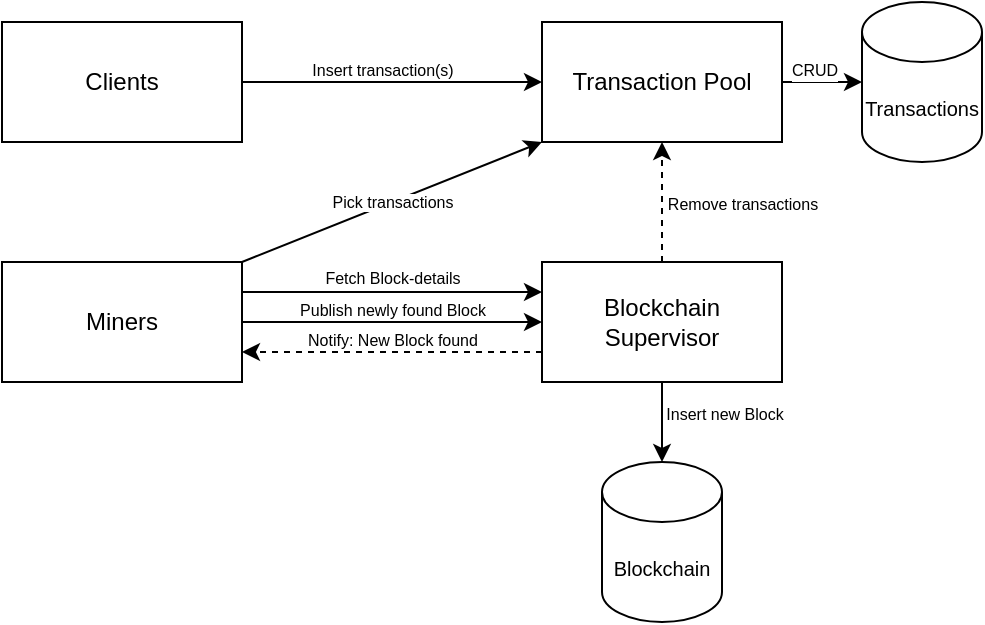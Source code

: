 <mxfile version="14.6.13" type="device" pages="3"><diagram id="C5RBs43oDa-KdzZeNtuy" name="Building Block View"><mxGraphModel dx="781" dy="1175" grid="1" gridSize="10" guides="1" tooltips="1" connect="1" arrows="1" fold="1" page="1" pageScale="1" pageWidth="827" pageHeight="1169" math="0" shadow="0"><root><mxCell id="WIyWlLk6GJQsqaUBKTNV-0"/><mxCell id="WIyWlLk6GJQsqaUBKTNV-1" parent="WIyWlLk6GJQsqaUBKTNV-0"/><mxCell id="oD8tvnvXGycxQOahu2eR-0" value="Transaction Pool" style="whiteSpace=wrap;html=1;" parent="WIyWlLk6GJQsqaUBKTNV-1" vertex="1"><mxGeometry x="360" y="280" width="120" height="60" as="geometry"/></mxCell><mxCell id="oD8tvnvXGycxQOahu2eR-4" style="edgeStyle=orthogonalEdgeStyle;orthogonalLoop=1;jettySize=auto;html=1;" parent="WIyWlLk6GJQsqaUBKTNV-1" source="oD8tvnvXGycxQOahu2eR-1" target="oD8tvnvXGycxQOahu2eR-0" edge="1"><mxGeometry relative="1" as="geometry"/></mxCell><mxCell id="oD8tvnvXGycxQOahu2eR-5" value="Insert transaction(s)" style="edgeLabel;html=1;align=center;verticalAlign=middle;resizable=0;points=[];fontSize=8;" parent="oD8tvnvXGycxQOahu2eR-4" vertex="1" connectable="0"><mxGeometry x="-0.267" y="-1" relative="1" as="geometry"><mxPoint x="15" y="-7" as="offset"/></mxGeometry></mxCell><mxCell id="oD8tvnvXGycxQOahu2eR-1" value="Clients" style="whiteSpace=wrap;html=1;" parent="WIyWlLk6GJQsqaUBKTNV-1" vertex="1"><mxGeometry x="90" y="280" width="120" height="60" as="geometry"/></mxCell><mxCell id="oD8tvnvXGycxQOahu2eR-2" value="Miners" style="whiteSpace=wrap;html=1;" parent="WIyWlLk6GJQsqaUBKTNV-1" vertex="1"><mxGeometry x="90" y="400" width="120" height="60" as="geometry"/></mxCell><mxCell id="hpEJmpPWjH5CSZlrprrX-14" style="edgeStyle=orthogonalEdgeStyle;orthogonalLoop=1;jettySize=auto;html=1;entryX=0.5;entryY=0;entryDx=0;entryDy=0;entryPerimeter=0;fontSize=8;" parent="WIyWlLk6GJQsqaUBKTNV-1" source="oD8tvnvXGycxQOahu2eR-3" target="hpEJmpPWjH5CSZlrprrX-13" edge="1"><mxGeometry relative="1" as="geometry"/></mxCell><mxCell id="hpEJmpPWjH5CSZlrprrX-15" value="Insert new Block" style="edgeLabel;html=1;align=center;verticalAlign=middle;resizable=0;points=[];fontSize=8;" parent="hpEJmpPWjH5CSZlrprrX-14" vertex="1" connectable="0"><mxGeometry x="-0.233" relative="1" as="geometry"><mxPoint x="31" as="offset"/></mxGeometry></mxCell><mxCell id="oD8tvnvXGycxQOahu2eR-3" value="Blockchain Supervisor" style="whiteSpace=wrap;html=1;" parent="WIyWlLk6GJQsqaUBKTNV-1" vertex="1"><mxGeometry x="360" y="400" width="120" height="60" as="geometry"/></mxCell><mxCell id="hpEJmpPWjH5CSZlrprrX-0" value="" style="endArrow=classic;html=1;exitX=1;exitY=0.5;exitDx=0;exitDy=0;entryX=0;entryY=0.5;entryDx=0;entryDy=0;" parent="WIyWlLk6GJQsqaUBKTNV-1" source="oD8tvnvXGycxQOahu2eR-2" target="oD8tvnvXGycxQOahu2eR-3" edge="1"><mxGeometry relative="1" as="geometry"><mxPoint x="270" y="510" as="sourcePoint"/><mxPoint x="370" y="510" as="targetPoint"/><Array as="points"/></mxGeometry></mxCell><mxCell id="hpEJmpPWjH5CSZlrprrX-1" value="Publish newly found Block" style="edgeLabel;resizable=0;html=1;align=center;verticalAlign=middle;fontSize=8;" parent="hpEJmpPWjH5CSZlrprrX-0" connectable="0" vertex="1"><mxGeometry relative="1" as="geometry"><mxPoint y="-6" as="offset"/></mxGeometry></mxCell><mxCell id="hpEJmpPWjH5CSZlrprrX-4" value="" style="endArrow=classic;html=1;exitX=1;exitY=0;exitDx=0;exitDy=0;entryX=0;entryY=1;entryDx=0;entryDy=0;" parent="WIyWlLk6GJQsqaUBKTNV-1" source="oD8tvnvXGycxQOahu2eR-2" target="oD8tvnvXGycxQOahu2eR-0" edge="1"><mxGeometry relative="1" as="geometry"><mxPoint x="270" y="340" as="sourcePoint"/><mxPoint x="370" y="340" as="targetPoint"/></mxGeometry></mxCell><mxCell id="hpEJmpPWjH5CSZlrprrX-5" value="Pick transactions" style="edgeLabel;resizable=0;html=1;align=center;verticalAlign=middle;fontSize=8;" parent="hpEJmpPWjH5CSZlrprrX-4" connectable="0" vertex="1"><mxGeometry relative="1" as="geometry"/></mxCell><mxCell id="hpEJmpPWjH5CSZlrprrX-7" value="" style="endArrow=classic;html=1;exitX=0;exitY=0.75;exitDx=0;exitDy=0;entryX=1;entryY=0.75;entryDx=0;entryDy=0;dashed=1;" parent="WIyWlLk6GJQsqaUBKTNV-1" source="oD8tvnvXGycxQOahu2eR-3" target="oD8tvnvXGycxQOahu2eR-2" edge="1"><mxGeometry relative="1" as="geometry"><mxPoint x="290" y="500" as="sourcePoint"/><mxPoint x="390" y="500" as="targetPoint"/></mxGeometry></mxCell><mxCell id="hpEJmpPWjH5CSZlrprrX-8" value="Notify: New Block found" style="edgeLabel;resizable=0;html=1;align=center;verticalAlign=middle;fontSize=8;" parent="hpEJmpPWjH5CSZlrprrX-7" connectable="0" vertex="1"><mxGeometry relative="1" as="geometry"><mxPoint y="-6" as="offset"/></mxGeometry></mxCell><mxCell id="hpEJmpPWjH5CSZlrprrX-11" value="" style="endArrow=classic;html=1;fontSize=8;exitX=1;exitY=0.25;exitDx=0;exitDy=0;entryX=0;entryY=0.25;entryDx=0;entryDy=0;" parent="WIyWlLk6GJQsqaUBKTNV-1" source="oD8tvnvXGycxQOahu2eR-2" target="oD8tvnvXGycxQOahu2eR-3" edge="1"><mxGeometry relative="1" as="geometry"><mxPoint x="290" y="490" as="sourcePoint"/><mxPoint x="390" y="490" as="targetPoint"/></mxGeometry></mxCell><mxCell id="hpEJmpPWjH5CSZlrprrX-12" value="Fetch Block-details" style="edgeLabel;resizable=0;html=1;align=center;verticalAlign=middle;fontSize=8;" parent="hpEJmpPWjH5CSZlrprrX-11" connectable="0" vertex="1"><mxGeometry relative="1" as="geometry"><mxPoint y="-7" as="offset"/></mxGeometry></mxCell><mxCell id="hpEJmpPWjH5CSZlrprrX-13" value="&lt;font style=&quot;font-size: 10px&quot;&gt;Blockchain&lt;/font&gt;" style="shape=cylinder3;whiteSpace=wrap;html=1;boundedLbl=1;backgroundOutline=1;size=15;fontSize=8;" parent="WIyWlLk6GJQsqaUBKTNV-1" vertex="1"><mxGeometry x="390" y="500" width="60" height="80" as="geometry"/></mxCell><mxCell id="SHCvLJre0n7rXLaidti5-0" value="" style="endArrow=classic;html=1;entryX=0.5;entryY=1;entryDx=0;entryDy=0;exitX=0.5;exitY=0;exitDx=0;exitDy=0;dashed=1;" parent="WIyWlLk6GJQsqaUBKTNV-1" source="oD8tvnvXGycxQOahu2eR-3" target="oD8tvnvXGycxQOahu2eR-0" edge="1"><mxGeometry width="50" height="50" relative="1" as="geometry"><mxPoint x="300" y="570" as="sourcePoint"/><mxPoint x="350" y="520" as="targetPoint"/></mxGeometry></mxCell><mxCell id="SHCvLJre0n7rXLaidti5-1" value="&lt;font style=&quot;font-size: 8px&quot;&gt;Remove transactions&lt;/font&gt;" style="edgeLabel;html=1;align=center;verticalAlign=middle;resizable=0;points=[];" parent="SHCvLJre0n7rXLaidti5-0" vertex="1" connectable="0"><mxGeometry x="0.332" relative="1" as="geometry"><mxPoint x="40" y="10" as="offset"/></mxGeometry></mxCell><mxCell id="SHCvLJre0n7rXLaidti5-2" value="&lt;font style=&quot;font-size: 10px&quot;&gt;Transactions&lt;/font&gt;" style="shape=cylinder3;whiteSpace=wrap;html=1;boundedLbl=1;backgroundOutline=1;size=15;fontSize=8;" parent="WIyWlLk6GJQsqaUBKTNV-1" vertex="1"><mxGeometry x="520" y="270" width="60" height="80" as="geometry"/></mxCell><mxCell id="SHCvLJre0n7rXLaidti5-3" value="" style="endArrow=classic;html=1;exitX=1;exitY=0.5;exitDx=0;exitDy=0;entryX=0;entryY=0.5;entryDx=0;entryDy=0;entryPerimeter=0;" parent="WIyWlLk6GJQsqaUBKTNV-1" source="oD8tvnvXGycxQOahu2eR-0" target="SHCvLJre0n7rXLaidti5-2" edge="1"><mxGeometry width="50" height="50" relative="1" as="geometry"><mxPoint x="480" y="230" as="sourcePoint"/><mxPoint x="530" y="180" as="targetPoint"/></mxGeometry></mxCell><mxCell id="SHCvLJre0n7rXLaidti5-4" value="&lt;font style=&quot;font-size: 8px&quot;&gt;CRUD&lt;/font&gt;" style="edgeLabel;html=1;align=center;verticalAlign=middle;resizable=0;points=[];" parent="SHCvLJre0n7rXLaidti5-3" vertex="1" connectable="0"><mxGeometry x="-0.385" y="1" relative="1" as="geometry"><mxPoint x="3" y="-6" as="offset"/></mxGeometry></mxCell></root></mxGraphModel></diagram><diagram id="W485JuWgbyN25Kyr3opJ" name="Runtime View"><mxGraphModel dx="1571" dy="810" grid="1" gridSize="10" guides="1" tooltips="1" connect="1" arrows="1" fold="1" page="1" pageScale="1" pageWidth="827" pageHeight="1169" math="0" shadow="0"><root><mxCell id="yBEH-g71PND1G1PXnkED-0"/><mxCell id="yBEH-g71PND1G1PXnkED-1" parent="yBEH-g71PND1G1PXnkED-0"/><mxCell id="Gadzs7xKpLMsunVmBRDs-50" value="" style="rounded=0;whiteSpace=wrap;html=1;fontSize=10;fillColor=#fa6800;strokeColor=#C73500;fontColor=#000000;opacity=70;" vertex="1" parent="yBEH-g71PND1G1PXnkED-1"><mxGeometry x="60" y="182.64" width="240" height="40" as="geometry"/></mxCell><mxCell id="Gadzs7xKpLMsunVmBRDs-51" value="" style="rounded=0;whiteSpace=wrap;html=1;fontSize=10;fillColor=#60a917;strokeColor=#2D7600;fontColor=#ffffff;opacity=70;" vertex="1" parent="yBEH-g71PND1G1PXnkED-1"><mxGeometry x="60" y="255" width="240" height="40" as="geometry"/></mxCell><mxCell id="Gadzs7xKpLMsunVmBRDs-43" value="" style="rounded=0;whiteSpace=wrap;html=1;fontSize=10;fillColor=#e51400;strokeColor=#B20000;fontColor=#ffffff;opacity=70;" vertex="1" parent="yBEH-g71PND1G1PXnkED-1"><mxGeometry x="60" y="1374" width="240" height="40" as="geometry"/></mxCell><mxCell id="Gadzs7xKpLMsunVmBRDs-39" value="" style="rounded=0;whiteSpace=wrap;html=1;fontSize=10;fillColor=#fa6800;strokeColor=#C73500;fontColor=#000000;opacity=70;" vertex="1" parent="yBEH-g71PND1G1PXnkED-1"><mxGeometry x="60" y="1334" width="240" height="40" as="geometry"/></mxCell><mxCell id="Gadzs7xKpLMsunVmBRDs-38" value="" style="rounded=0;whiteSpace=wrap;html=1;fontSize=10;fillColor=#60a917;strokeColor=#2D7600;fontColor=#ffffff;opacity=70;" vertex="1" parent="yBEH-g71PND1G1PXnkED-1"><mxGeometry x="60" y="1294" width="240" height="40" as="geometry"/></mxCell><mxCell id="2wKos15cmuMM3jkhJpLZ-0" value="UC1: Transmit transaction" style="shape=note;strokeWidth=2;fontSize=14;size=11;whiteSpace=wrap;html=1;fillColor=#fff2cc;strokeColor=#d6b656;fontColor=#666600;align=left;" parent="yBEH-g71PND1G1PXnkED-1" vertex="1"><mxGeometry y="20" width="200" height="40" as="geometry"/></mxCell><mxCell id="2wKos15cmuMM3jkhJpLZ-1" value="Client" style="shape=umlLifeline;perimeter=lifelinePerimeter;whiteSpace=wrap;html=1;container=1;collapsible=0;recursiveResize=0;outlineConnect=0;" parent="yBEH-g71PND1G1PXnkED-1" vertex="1"><mxGeometry x="30" y="80" width="100" height="240" as="geometry"/></mxCell><mxCell id="2wKos15cmuMM3jkhJpLZ-2" value="Transaction Pool" style="shape=umlLifeline;perimeter=lifelinePerimeter;whiteSpace=wrap;html=1;container=1;collapsible=0;recursiveResize=0;outlineConnect=0;" parent="yBEH-g71PND1G1PXnkED-1" vertex="1"><mxGeometry x="230" y="80" width="100" height="240" as="geometry"/></mxCell><mxCell id="2wKos15cmuMM3jkhJpLZ-3" value="" style="html=1;points=[];perimeter=orthogonalPerimeter;" parent="2wKos15cmuMM3jkhJpLZ-2" vertex="1"><mxGeometry x="45" y="80" width="10" height="120" as="geometry"/></mxCell><mxCell id="2wKos15cmuMM3jkhJpLZ-4" value="POST transaction" style="html=1;verticalAlign=bottom;endArrow=block;entryX=0;entryY=0;" parent="yBEH-g71PND1G1PXnkED-1" source="2wKos15cmuMM3jkhJpLZ-1" target="2wKos15cmuMM3jkhJpLZ-3" edge="1"><mxGeometry relative="1" as="geometry"><mxPoint x="205" y="160" as="sourcePoint"/></mxGeometry></mxCell><mxCell id="2wKos15cmuMM3jkhJpLZ-5" value="201 - Created" style="html=1;verticalAlign=bottom;endArrow=open;dashed=1;endSize=8;exitX=0;exitY=0.95;" parent="yBEH-g71PND1G1PXnkED-1" edge="1"><mxGeometry relative="1" as="geometry"><mxPoint x="78.833" y="280" as="targetPoint"/><mxPoint x="275" y="280" as="sourcePoint"/></mxGeometry></mxCell><mxCell id="2wKos15cmuMM3jkhJpLZ-6" value="" style="html=1;points=[];perimeter=orthogonalPerimeter;" parent="yBEH-g71PND1G1PXnkED-1" vertex="1"><mxGeometry x="280" y="250" width="10" height="20" as="geometry"/></mxCell><mxCell id="2wKos15cmuMM3jkhJpLZ-7" value="store transaction in pool" style="edgeStyle=orthogonalEdgeStyle;html=1;align=left;spacingLeft=2;endArrow=block;rounded=0;entryX=1;entryY=0;exitX=1.13;exitY=0.581;exitDx=0;exitDy=0;exitPerimeter=0;" parent="yBEH-g71PND1G1PXnkED-1" source="2wKos15cmuMM3jkhJpLZ-3" target="2wKos15cmuMM3jkhJpLZ-6" edge="1"><mxGeometry relative="1" as="geometry"><mxPoint x="285" y="210" as="sourcePoint"/><Array as="points"><mxPoint x="310" y="230"/><mxPoint x="310" y="250"/></Array></mxGeometry></mxCell><mxCell id="2wKos15cmuMM3jkhJpLZ-10" value="UC2: Pick transaction for insertion in block" style="shape=note;strokeWidth=2;fontSize=14;size=11;whiteSpace=wrap;html=1;fillColor=#fff2cc;strokeColor=#d6b656;fontColor=#666600;align=left;" parent="yBEH-g71PND1G1PXnkED-1" vertex="1"><mxGeometry y="344" width="200" height="40" as="geometry"/></mxCell><mxCell id="2wKos15cmuMM3jkhJpLZ-11" value="Transaction Pool" style="shape=umlLifeline;perimeter=lifelinePerimeter;whiteSpace=wrap;html=1;container=1;collapsible=0;recursiveResize=0;outlineConnect=0;" parent="yBEH-g71PND1G1PXnkED-1" vertex="1"><mxGeometry x="230" y="404" width="100" height="160" as="geometry"/></mxCell><mxCell id="2wKos15cmuMM3jkhJpLZ-14" value="" style="html=1;points=[];perimeter=orthogonalPerimeter;" parent="2wKos15cmuMM3jkhJpLZ-11" vertex="1"><mxGeometry x="45" y="80" width="10" height="40" as="geometry"/></mxCell><mxCell id="2wKos15cmuMM3jkhJpLZ-13" value="Miner" style="shape=umlLifeline;perimeter=lifelinePerimeter;whiteSpace=wrap;html=1;container=1;collapsible=0;recursiveResize=0;outlineConnect=0;" parent="yBEH-g71PND1G1PXnkED-1" vertex="1"><mxGeometry x="30" y="404" width="100" height="160" as="geometry"/></mxCell><mxCell id="2wKos15cmuMM3jkhJpLZ-15" value="GET n transactions" style="html=1;verticalAlign=bottom;endArrow=block;entryX=0;entryY=0;" parent="yBEH-g71PND1G1PXnkED-1" source="2wKos15cmuMM3jkhJpLZ-13" target="2wKos15cmuMM3jkhJpLZ-14" edge="1"><mxGeometry relative="1" as="geometry"><mxPoint x="205" y="484" as="sourcePoint"/></mxGeometry></mxCell><mxCell id="2wKos15cmuMM3jkhJpLZ-16" value="200 - []Transactions" style="html=1;verticalAlign=bottom;endArrow=open;dashed=1;endSize=8;exitX=0;exitY=0.95;" parent="yBEH-g71PND1G1PXnkED-1" source="2wKos15cmuMM3jkhJpLZ-14" target="2wKos15cmuMM3jkhJpLZ-13" edge="1"><mxGeometry relative="1" as="geometry"><mxPoint x="205" y="560" as="targetPoint"/></mxGeometry></mxCell><mxCell id="2wKos15cmuMM3jkhJpLZ-19" value="&lt;span style=&quot;font-size: 10px&quot;&gt;The Transaction Pool decides which transactions will be picked:&lt;br&gt;&lt;ul&gt;&lt;li&gt;oldest first (FIFO queue)&lt;/li&gt;&lt;li&gt;prioritized (transactions could have different weights)&lt;/li&gt;&lt;li&gt;random&lt;/li&gt;&lt;li&gt;...&lt;/li&gt;&lt;/ul&gt;&lt;/span&gt;" style="shape=note;whiteSpace=wrap;html=1;backgroundOutline=1;darkOpacity=0.05;size=7;align=left;" parent="yBEH-g71PND1G1PXnkED-1" vertex="1"><mxGeometry x="300" y="454" width="190" height="110" as="geometry"/></mxCell><mxCell id="HN-NkWEmKWZh4Y0G-i0H-0" value="UC3: Fetch details about latest Block &amp;amp; difficulty rules" style="shape=note;strokeWidth=2;fontSize=14;size=11;whiteSpace=wrap;html=1;fillColor=#fff2cc;strokeColor=#d6b656;fontColor=#666600;align=left;" vertex="1" parent="yBEH-g71PND1G1PXnkED-1"><mxGeometry y="604" width="200" height="40" as="geometry"/></mxCell><mxCell id="Gadzs7xKpLMsunVmBRDs-0" value="Miner" style="shape=umlLifeline;perimeter=lifelinePerimeter;whiteSpace=wrap;html=1;container=1;collapsible=0;recursiveResize=0;outlineConnect=0;" vertex="1" parent="yBEH-g71PND1G1PXnkED-1"><mxGeometry x="30" y="664" width="100" height="180" as="geometry"/></mxCell><mxCell id="Gadzs7xKpLMsunVmBRDs-1" value="Blockchain Supervisor" style="shape=umlLifeline;perimeter=lifelinePerimeter;whiteSpace=wrap;html=1;container=1;collapsible=0;recursiveResize=0;outlineConnect=0;" vertex="1" parent="yBEH-g71PND1G1PXnkED-1"><mxGeometry x="230" y="664" width="100" height="180" as="geometry"/></mxCell><mxCell id="Gadzs7xKpLMsunVmBRDs-3" value="" style="html=1;points=[];perimeter=orthogonalPerimeter;" vertex="1" parent="Gadzs7xKpLMsunVmBRDs-1"><mxGeometry x="45" y="70" width="10" height="30" as="geometry"/></mxCell><mxCell id="Gadzs7xKpLMsunVmBRDs-48" value="GET difficulty rules" style="html=1;verticalAlign=bottom;endArrow=block;entryX=0;entryY=0;fontSize=10;" edge="1" target="Gadzs7xKpLMsunVmBRDs-47" parent="Gadzs7xKpLMsunVmBRDs-1"><mxGeometry relative="1" as="geometry"><mxPoint x="-150" y="130" as="sourcePoint"/></mxGeometry></mxCell><mxCell id="Gadzs7xKpLMsunVmBRDs-47" value="" style="html=1;points=[];perimeter=orthogonalPerimeter;fontSize=10;align=left;" vertex="1" parent="Gadzs7xKpLMsunVmBRDs-1"><mxGeometry x="45" y="130" width="10" height="30" as="geometry"/></mxCell><mxCell id="Gadzs7xKpLMsunVmBRDs-4" value="GET block details" style="html=1;verticalAlign=bottom;endArrow=block;entryX=0;entryY=0;" edge="1" target="Gadzs7xKpLMsunVmBRDs-3" parent="yBEH-g71PND1G1PXnkED-1" source="Gadzs7xKpLMsunVmBRDs-0"><mxGeometry relative="1" as="geometry"><mxPoint x="205" y="734" as="sourcePoint"/></mxGeometry></mxCell><mxCell id="Gadzs7xKpLMsunVmBRDs-5" value="200 - latest Block" style="html=1;verticalAlign=bottom;endArrow=open;dashed=1;endSize=8;exitX=0;exitY=0.95;" edge="1" source="Gadzs7xKpLMsunVmBRDs-3" parent="yBEH-g71PND1G1PXnkED-1" target="Gadzs7xKpLMsunVmBRDs-0"><mxGeometry relative="1" as="geometry"><mxPoint x="205" y="810" as="targetPoint"/></mxGeometry></mxCell><mxCell id="Gadzs7xKpLMsunVmBRDs-6" value="UC4: Mine Block" style="shape=note;strokeWidth=2;fontSize=14;size=11;whiteSpace=wrap;html=1;fillColor=#fff2cc;strokeColor=#d6b656;fontColor=#666600;align=left;" vertex="1" parent="yBEH-g71PND1G1PXnkED-1"><mxGeometry y="884" width="200" height="40" as="geometry"/></mxCell><mxCell id="Gadzs7xKpLMsunVmBRDs-7" value="Miner" style="shape=umlLifeline;perimeter=lifelinePerimeter;whiteSpace=wrap;html=1;container=1;collapsible=0;recursiveResize=0;outlineConnect=0;" vertex="1" parent="yBEH-g71PND1G1PXnkED-1"><mxGeometry x="30" y="944" width="100" height="170" as="geometry"/></mxCell><mxCell id="Gadzs7xKpLMsunVmBRDs-10" value="" style="html=1;points=[];perimeter=orthogonalPerimeter;" vertex="1" parent="Gadzs7xKpLMsunVmBRDs-7"><mxGeometry x="45" y="80" width="10" height="20" as="geometry"/></mxCell><mxCell id="Gadzs7xKpLMsunVmBRDs-11" value="calculate hash over included Transactions (merkle root)&amp;nbsp;" style="edgeStyle=orthogonalEdgeStyle;html=1;align=left;spacingLeft=2;endArrow=block;rounded=0;entryX=1;entryY=0;" edge="1" target="Gadzs7xKpLMsunVmBRDs-10" parent="Gadzs7xKpLMsunVmBRDs-7"><mxGeometry relative="1" as="geometry"><mxPoint x="50" y="60" as="sourcePoint"/><Array as="points"><mxPoint x="80" y="60"/></Array></mxGeometry></mxCell><mxCell id="Gadzs7xKpLMsunVmBRDs-15" value="" style="html=1;points=[];perimeter=orthogonalPerimeter;" vertex="1" parent="Gadzs7xKpLMsunVmBRDs-7"><mxGeometry x="45" y="130" width="10" height="20" as="geometry"/></mxCell><mxCell id="Gadzs7xKpLMsunVmBRDs-16" value="calculate hash over Block Header" style="edgeStyle=orthogonalEdgeStyle;html=1;align=left;spacingLeft=2;endArrow=block;rounded=0;entryX=1;entryY=0;" edge="1" target="Gadzs7xKpLMsunVmBRDs-15" parent="Gadzs7xKpLMsunVmBRDs-7"><mxGeometry relative="1" as="geometry"><mxPoint x="50" y="110" as="sourcePoint"/><Array as="points"><mxPoint x="80" y="110"/></Array></mxGeometry></mxCell><mxCell id="Gadzs7xKpLMsunVmBRDs-26" value="UC5: Publish found Block" style="shape=note;strokeWidth=2;fontSize=14;size=11;whiteSpace=wrap;html=1;fillColor=#fff2cc;strokeColor=#d6b656;fontColor=#666600;align=left;" vertex="1" parent="yBEH-g71PND1G1PXnkED-1"><mxGeometry y="1154" width="200" height="40" as="geometry"/></mxCell><mxCell id="Gadzs7xKpLMsunVmBRDs-27" value="Miner" style="shape=umlLifeline;perimeter=lifelinePerimeter;whiteSpace=wrap;html=1;container=1;collapsible=0;recursiveResize=0;outlineConnect=0;" vertex="1" parent="yBEH-g71PND1G1PXnkED-1"><mxGeometry x="30" y="1214" width="100" height="216" as="geometry"/></mxCell><mxCell id="Gadzs7xKpLMsunVmBRDs-32" value="Blockchain Supervisor" style="shape=umlLifeline;perimeter=lifelinePerimeter;whiteSpace=wrap;html=1;container=1;collapsible=0;recursiveResize=0;outlineConnect=0;" vertex="1" parent="yBEH-g71PND1G1PXnkED-1"><mxGeometry x="230" y="1214" width="100" height="216" as="geometry"/></mxCell><mxCell id="Gadzs7xKpLMsunVmBRDs-34" value="" style="html=1;points=[];perimeter=orthogonalPerimeter;fontSize=10;" vertex="1" parent="Gadzs7xKpLMsunVmBRDs-32"><mxGeometry x="45" y="70" width="10" height="120" as="geometry"/></mxCell><mxCell id="Gadzs7xKpLMsunVmBRDs-35" value="POST found Block" style="html=1;verticalAlign=bottom;endArrow=block;entryX=0;entryY=0;fontSize=10;" edge="1" target="Gadzs7xKpLMsunVmBRDs-34" parent="yBEH-g71PND1G1PXnkED-1" source="Gadzs7xKpLMsunVmBRDs-27"><mxGeometry relative="1" as="geometry"><mxPoint x="205" y="1273" as="sourcePoint"/></mxGeometry></mxCell><mxCell id="Gadzs7xKpLMsunVmBRDs-36" value="202 - Accepted" style="html=1;verticalAlign=bottom;endArrow=open;dashed=1;endSize=8;exitX=-0.048;exitY=0.254;fontSize=10;exitDx=0;exitDy=0;exitPerimeter=0;" edge="1" source="Gadzs7xKpLMsunVmBRDs-34" parent="yBEH-g71PND1G1PXnkED-1" target="Gadzs7xKpLMsunVmBRDs-27"><mxGeometry relative="1" as="geometry"><mxPoint x="205" y="1349" as="targetPoint"/></mxGeometry></mxCell><mxCell id="Gadzs7xKpLMsunVmBRDs-40" value="409 - Conflict" style="html=1;verticalAlign=bottom;endArrow=open;dashed=1;endSize=8;fontSize=10;exitX=0.044;exitY=0.982;exitDx=0;exitDy=0;exitPerimeter=0;" edge="1" parent="yBEH-g71PND1G1PXnkED-1" source="Gadzs7xKpLMsunVmBRDs-34" target="Gadzs7xKpLMsunVmBRDs-27"><mxGeometry relative="1" as="geometry"><mxPoint x="270" y="1374" as="sourcePoint"/><mxPoint x="190" y="1374" as="targetPoint"/></mxGeometry></mxCell><mxCell id="Gadzs7xKpLMsunVmBRDs-41" value="Found Block was accepted and&lt;br&gt;will be inserted into Blockchain" style="text;html=1;align=left;verticalAlign=middle;resizable=0;points=[];autosize=1;strokeColor=none;fontSize=10;" vertex="1" parent="yBEH-g71PND1G1PXnkED-1"><mxGeometry x="315" y="1299" width="150" height="30" as="geometry"/></mxCell><mxCell id="Gadzs7xKpLMsunVmBRDs-42" value="Another valid Block has already been found&amp;nbsp;" style="text;html=1;align=left;verticalAlign=middle;resizable=0;points=[];autosize=1;strokeColor=none;fontSize=10;" vertex="1" parent="yBEH-g71PND1G1PXnkED-1"><mxGeometry x="315" y="1384" width="210" height="20" as="geometry"/></mxCell><mxCell id="Gadzs7xKpLMsunVmBRDs-44" value="400 - Bad Request" style="html=1;verticalAlign=bottom;endArrow=open;dashed=1;endSize=8;fontSize=10;" edge="1" parent="yBEH-g71PND1G1PXnkED-1" source="Gadzs7xKpLMsunVmBRDs-34" target="Gadzs7xKpLMsunVmBRDs-27"><mxGeometry relative="1" as="geometry"><mxPoint x="82.587" y="1360" as="targetPoint"/><mxPoint x="270" y="1360" as="sourcePoint"/><Array as="points"><mxPoint x="242.42" y="1360"/></Array></mxGeometry></mxCell><mxCell id="Gadzs7xKpLMsunVmBRDs-45" value="Found Block is invalid /&lt;br&gt;does not match criteria (difficulty rules)" style="text;html=1;align=left;verticalAlign=middle;resizable=0;points=[];autosize=1;strokeColor=none;fontSize=10;" vertex="1" parent="yBEH-g71PND1G1PXnkED-1"><mxGeometry x="315" y="1339" width="190" height="30" as="geometry"/></mxCell><mxCell id="Gadzs7xKpLMsunVmBRDs-46" value="" style="group" vertex="1" connectable="0" parent="yBEH-g71PND1G1PXnkED-1"><mxGeometry x="413" y="952.5" width="260" height="153" as="geometry"/></mxCell><mxCell id="Gadzs7xKpLMsunVmBRDs-17" value="" style="rounded=1;whiteSpace=wrap;html=1;" vertex="1" parent="Gadzs7xKpLMsunVmBRDs-46"><mxGeometry y="23" width="130" height="130" as="geometry"/></mxCell><mxCell id="Gadzs7xKpLMsunVmBRDs-18" value="" style="line;strokeWidth=1;fillColor=none;align=left;verticalAlign=middle;spacingTop=-1;spacingLeft=3;spacingRight=3;rotatable=0;labelPosition=right;points=[];portConstraint=eastwest;dashed=1;" vertex="1" parent="Gadzs7xKpLMsunVmBRDs-46"><mxGeometry y="83" width="130" height="8" as="geometry"/></mxCell><mxCell id="Gadzs7xKpLMsunVmBRDs-19" value="&lt;p style=&quot;line-height: 140%&quot;&gt;previous block hash&lt;br&gt;merkle root&lt;br&gt;timestamp&lt;br&gt;nonce&lt;/p&gt;" style="text;html=1;strokeColor=none;fillColor=none;align=center;verticalAlign=middle;whiteSpace=wrap;rounded=0;dashed=1;fontSize=10;" vertex="1" parent="Gadzs7xKpLMsunVmBRDs-46"><mxGeometry y="23" width="130" height="60" as="geometry"/></mxCell><mxCell id="Gadzs7xKpLMsunVmBRDs-20" value="&lt;p style=&quot;line-height: 140%&quot;&gt;transaction&lt;br&gt;transaction&lt;br&gt;transaction&lt;br&gt;...&lt;/p&gt;" style="text;html=1;strokeColor=none;fillColor=none;align=center;verticalAlign=middle;whiteSpace=wrap;rounded=0;dashed=1;fontSize=10;" vertex="1" parent="Gadzs7xKpLMsunVmBRDs-46"><mxGeometry y="91" width="130" height="62" as="geometry"/></mxCell><mxCell id="Gadzs7xKpLMsunVmBRDs-21" value="" style="shape=curlyBracket;whiteSpace=wrap;html=1;rounded=1;flipH=1;fontSize=10;" vertex="1" parent="Gadzs7xKpLMsunVmBRDs-46"><mxGeometry x="140" y="23" width="20" height="60" as="geometry"/></mxCell><mxCell id="Gadzs7xKpLMsunVmBRDs-22" value="" style="shape=curlyBracket;whiteSpace=wrap;html=1;rounded=1;flipH=1;fontSize=10;" vertex="1" parent="Gadzs7xKpLMsunVmBRDs-46"><mxGeometry x="140" y="91" width="20" height="60" as="geometry"/></mxCell><mxCell id="Gadzs7xKpLMsunVmBRDs-23" value="metadata (Header)" style="text;html=1;align=center;verticalAlign=middle;resizable=0;points=[];autosize=1;strokeColor=none;fontSize=10;" vertex="1" parent="Gadzs7xKpLMsunVmBRDs-46"><mxGeometry x="160" y="43" width="100" height="20" as="geometry"/></mxCell><mxCell id="Gadzs7xKpLMsunVmBRDs-24" value="transactions" style="text;html=1;align=center;verticalAlign=middle;resizable=0;points=[];autosize=1;strokeColor=none;fontSize=10;" vertex="1" parent="Gadzs7xKpLMsunVmBRDs-46"><mxGeometry x="160" y="111" width="70" height="20" as="geometry"/></mxCell><mxCell id="Gadzs7xKpLMsunVmBRDs-25" value="&lt;b&gt;&lt;font style=&quot;font-size: 12px&quot;&gt;Block&lt;/font&gt;&lt;/b&gt;" style="text;html=1;align=center;verticalAlign=middle;resizable=0;points=[];autosize=1;strokeColor=none;fontSize=10;" vertex="1" parent="Gadzs7xKpLMsunVmBRDs-46"><mxGeometry x="40" width="50" height="20" as="geometry"/></mxCell><mxCell id="Gadzs7xKpLMsunVmBRDs-49" value="return difficulty rules" style="html=1;verticalAlign=bottom;endArrow=open;dashed=1;endSize=8;exitX=0;exitY=0.95;fontSize=10;" edge="1" source="Gadzs7xKpLMsunVmBRDs-47" parent="yBEH-g71PND1G1PXnkED-1" target="Gadzs7xKpLMsunVmBRDs-0"><mxGeometry relative="1" as="geometry"><mxPoint x="205" y="870" as="targetPoint"/></mxGeometry></mxCell><mxCell id="Gadzs7xKpLMsunVmBRDs-58" value="" style="html=1;points=[];perimeter=orthogonalPerimeter;" vertex="1" parent="yBEH-g71PND1G1PXnkED-1"><mxGeometry x="280" y="190.29" width="10" height="20" as="geometry"/></mxCell><mxCell id="Gadzs7xKpLMsunVmBRDs-59" value="validate transaction" style="edgeStyle=orthogonalEdgeStyle;html=1;align=left;spacingLeft=2;endArrow=block;rounded=0;entryX=1;entryY=0;exitX=1.13;exitY=0.581;exitDx=0;exitDy=0;exitPerimeter=0;" edge="1" parent="yBEH-g71PND1G1PXnkED-1" target="Gadzs7xKpLMsunVmBRDs-58"><mxGeometry relative="1" as="geometry"><mxPoint x="286.3" y="170.01" as="sourcePoint"/><Array as="points"><mxPoint x="310" y="170.29"/><mxPoint x="310" y="190.29"/></Array></mxGeometry></mxCell><mxCell id="Gadzs7xKpLMsunVmBRDs-60" value="400 - Bad Request" style="html=1;verticalAlign=bottom;endArrow=open;dashed=1;endSize=8;fontSize=10;fontColor=#f0f0f0;exitX=0.5;exitY=0.417;exitDx=0;exitDy=0;exitPerimeter=0;" edge="1" parent="yBEH-g71PND1G1PXnkED-1" source="2wKos15cmuMM3jkhJpLZ-3" target="2wKos15cmuMM3jkhJpLZ-1"><mxGeometry relative="1" as="geometry"><mxPoint x="260" y="210" as="sourcePoint"/><mxPoint x="180" y="210" as="targetPoint"/></mxGeometry></mxCell><mxCell id="Gadzs7xKpLMsunVmBRDs-61" value="Transaction is invalid" style="text;html=1;align=left;verticalAlign=middle;resizable=0;points=[];autosize=1;strokeColor=none;fontSize=10;fontColor=#f0f0f0;" vertex="1" parent="yBEH-g71PND1G1PXnkED-1"><mxGeometry x="315" y="192.64" width="110" height="20" as="geometry"/></mxCell><mxCell id="Gadzs7xKpLMsunVmBRDs-62" value="Transaction is valid" style="text;html=1;align=left;verticalAlign=middle;resizable=0;points=[];autosize=1;strokeColor=none;fontSize=10;fontColor=#f0f0f0;" vertex="1" parent="yBEH-g71PND1G1PXnkED-1"><mxGeometry x="315" y="265" width="100" height="20" as="geometry"/></mxCell></root></mxGraphModel></diagram><diagram id="WTIOG3vaUozI57DNPgIp" name="Deployment View"><mxGraphModel dx="1088" dy="968" grid="1" gridSize="10" guides="1" tooltips="1" connect="1" arrows="1" fold="1" page="1" pageScale="1" pageWidth="827" pageHeight="1169" math="0" shadow="0"><root><mxCell id="vpKso_6ibOsejrm898W5-0"/><mxCell id="vpKso_6ibOsejrm898W5-1" parent="vpKso_6ibOsejrm898W5-0"/><mxCell id="TAgj2zwIlNuYvGOqw4g3-0" value="" style="rounded=0;whiteSpace=wrap;html=1;fontSize=8;" parent="vpKso_6ibOsejrm898W5-1" vertex="1"><mxGeometry x="100" y="280" width="200" height="400" as="geometry"/></mxCell><mxCell id="TAgj2zwIlNuYvGOqw4g3-1" value="" style="rounded=0;whiteSpace=wrap;html=1;fontSize=8;" parent="vpKso_6ibOsejrm898W5-1" vertex="1"><mxGeometry x="320" y="280" width="200" height="400" as="geometry"/></mxCell><mxCell id="TAgj2zwIlNuYvGOqw4g3-2" value="" style="rounded=0;whiteSpace=wrap;html=1;fontSize=8;" parent="vpKso_6ibOsejrm898W5-1" vertex="1"><mxGeometry x="610" y="280" width="200" height="400" as="geometry"/></mxCell><mxCell id="TAgj2zwIlNuYvGOqw4g3-3" value="&lt;font style=&quot;font-size: 15px&quot;&gt;Node 1&lt;br&gt;&lt;/font&gt;&lt;font style=&quot;font-size: 11px&quot;&gt;(Raspberry PI 4)&lt;/font&gt;&lt;span style=&quot;font-size: 15px&quot;&gt;&lt;br&gt;&lt;/span&gt;" style="text;html=1;strokeColor=none;fillColor=none;align=center;verticalAlign=middle;whiteSpace=wrap;rounded=0;fontSize=8;" parent="vpKso_6ibOsejrm898W5-1" vertex="1"><mxGeometry x="100" y="690" width="200" height="40" as="geometry"/></mxCell><mxCell id="TAgj2zwIlNuYvGOqw4g3-4" value="&lt;font style=&quot;font-size: 15px&quot;&gt;Node 2&lt;br&gt;&lt;/font&gt;&lt;font style=&quot;font-size: 11px&quot;&gt;(Raspberry PI 4)&lt;/font&gt;" style="text;html=1;strokeColor=none;fillColor=none;align=center;verticalAlign=middle;whiteSpace=wrap;rounded=0;fontSize=8;" parent="vpKso_6ibOsejrm898W5-1" vertex="1"><mxGeometry x="320" y="690" width="200" height="40" as="geometry"/></mxCell><mxCell id="TAgj2zwIlNuYvGOqw4g3-5" value="&lt;font style=&quot;font-size: 15px&quot;&gt;Node n&lt;br&gt;&lt;/font&gt;&lt;font style=&quot;font-size: 11px&quot;&gt;(Raspberry PI 4)&lt;/font&gt;" style="text;html=1;strokeColor=none;fillColor=none;align=center;verticalAlign=middle;whiteSpace=wrap;rounded=0;fontSize=8;" parent="vpKso_6ibOsejrm898W5-1" vertex="1"><mxGeometry x="610" y="690" width="200" height="40" as="geometry"/></mxCell><mxCell id="TAgj2zwIlNuYvGOqw4g3-6" value="" style="rounded=1;whiteSpace=wrap;html=1;fontSize=8;fillColor=none;dashed=1;" parent="vpKso_6ibOsejrm898W5-1" vertex="1"><mxGeometry x="20" y="300" width="800" height="360" as="geometry"/></mxCell><mxCell id="TAgj2zwIlNuYvGOqw4g3-7" value="&lt;font style=&quot;font-size: 15px&quot;&gt;K3s&lt;br&gt;Cluster&lt;/font&gt;" style="text;html=1;strokeColor=none;fillColor=none;align=center;verticalAlign=middle;whiteSpace=wrap;rounded=0;dashed=1;fontSize=8;" parent="vpKso_6ibOsejrm898W5-1" vertex="1"><mxGeometry x="20" y="440" width="80" height="80" as="geometry"/></mxCell><mxCell id="TAgj2zwIlNuYvGOqw4g3-8" value="" style="aspect=fixed;html=1;points=[];align=center;image;fontSize=12;image=img/lib/mscae/Kubernetes.svg;dashed=1;fillColor=none;" parent="vpKso_6ibOsejrm898W5-1" vertex="1"><mxGeometry x="35" y="510" width="50" height="48" as="geometry"/></mxCell><mxCell id="TAgj2zwIlNuYvGOqw4g3-13" value="" style="group" parent="vpKso_6ibOsejrm898W5-1" vertex="1" connectable="0"><mxGeometry x="540" y="475" width="50" height="10" as="geometry"/></mxCell><mxCell id="TAgj2zwIlNuYvGOqw4g3-10" value="" style="ellipse;whiteSpace=wrap;html=1;aspect=fixed;dashed=1;fontSize=8;fillColor=#FFFFFF;" parent="TAgj2zwIlNuYvGOqw4g3-13" vertex="1"><mxGeometry width="10" height="10" as="geometry"/></mxCell><mxCell id="TAgj2zwIlNuYvGOqw4g3-11" value="" style="ellipse;whiteSpace=wrap;html=1;aspect=fixed;dashed=1;fontSize=8;fillColor=#FFFFFF;" parent="TAgj2zwIlNuYvGOqw4g3-13" vertex="1"><mxGeometry x="20" width="10" height="10" as="geometry"/></mxCell><mxCell id="TAgj2zwIlNuYvGOqw4g3-12" value="" style="ellipse;whiteSpace=wrap;html=1;aspect=fixed;dashed=1;fontSize=8;fillColor=#FFFFFF;" parent="TAgj2zwIlNuYvGOqw4g3-13" vertex="1"><mxGeometry x="40" width="10" height="10" as="geometry"/></mxCell><mxCell id="TAgj2zwIlNuYvGOqw4g3-16" value="" style="group" parent="vpKso_6ibOsejrm898W5-1" vertex="1" connectable="0"><mxGeometry x="135" y="320" width="130" height="70" as="geometry"/></mxCell><mxCell id="TAgj2zwIlNuYvGOqw4g3-14" value="&lt;font style=&quot;font-size: 11px&quot;&gt;Miner&lt;/font&gt;" style="rounded=1;whiteSpace=wrap;html=1;fontSize=8;fillColor=none;" parent="TAgj2zwIlNuYvGOqw4g3-16" vertex="1"><mxGeometry y="10" width="120" height="60" as="geometry"/></mxCell><mxCell id="TAgj2zwIlNuYvGOqw4g3-15" value="" style="html=1;dashed=0;whitespace=wrap;fillColor=#2875E2;strokeColor=#ffffff;points=[[0.005,0.63,0],[0.1,0.2,0],[0.9,0.2,0],[0.5,0,0],[0.995,0.63,0],[0.72,0.99,0],[0.5,1,0],[0.28,0.99,0]];shape=mxgraph.kubernetes.icon;prIcon=pod;fontSize=8;" parent="TAgj2zwIlNuYvGOqw4g3-16" vertex="1"><mxGeometry x="100" width="30" height="28" as="geometry"/></mxCell></root></mxGraphModel></diagram></mxfile>